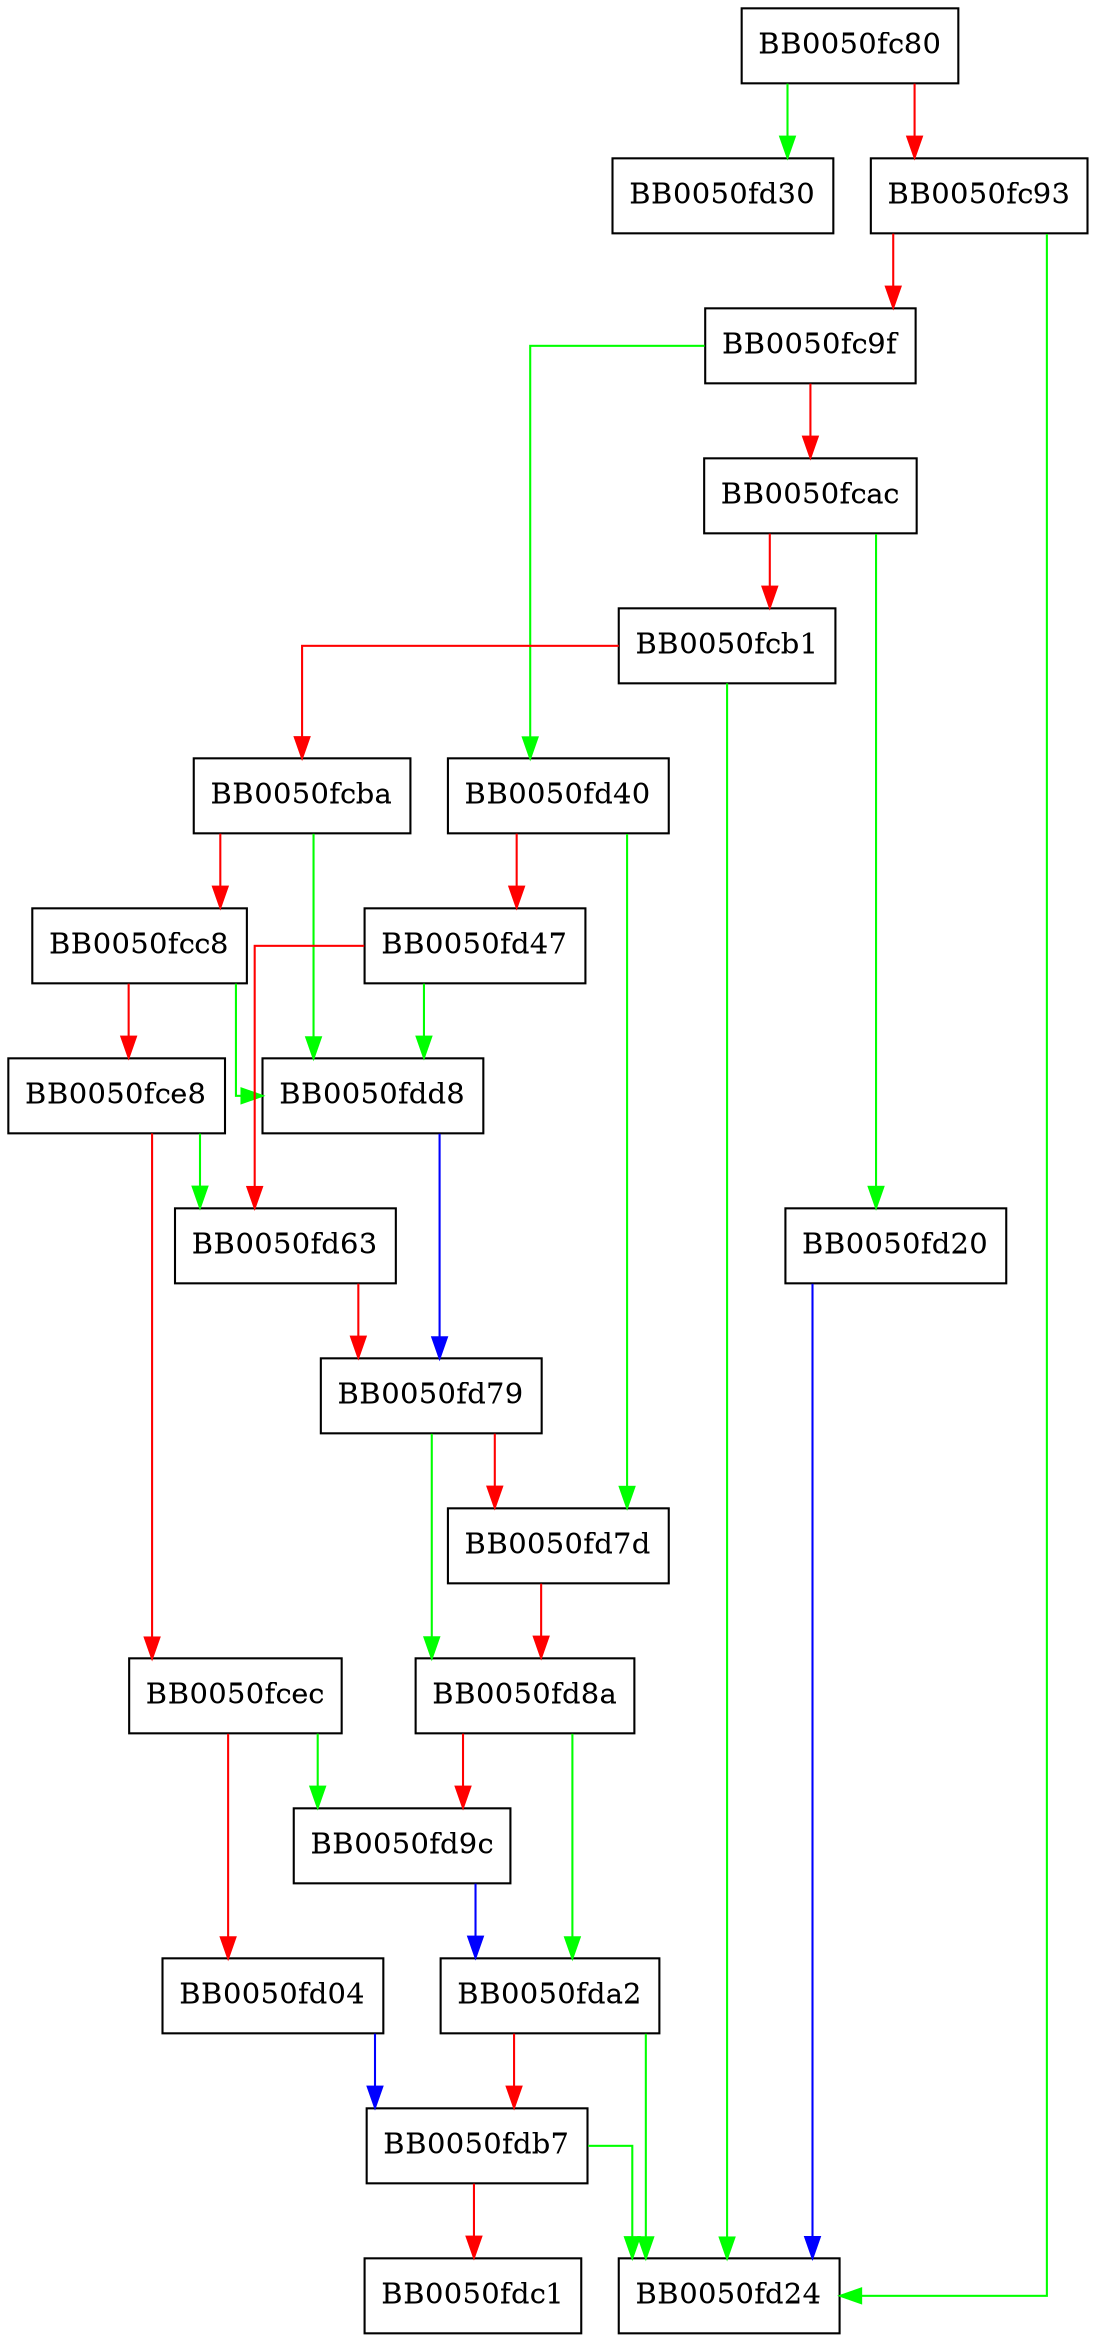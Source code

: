 digraph ossl_json_i64 {
  node [shape="box"];
  graph [splines=ortho];
  BB0050fc80 -> BB0050fd30 [color="green"];
  BB0050fc80 -> BB0050fc93 [color="red"];
  BB0050fc93 -> BB0050fd24 [color="green"];
  BB0050fc93 -> BB0050fc9f [color="red"];
  BB0050fc9f -> BB0050fd40 [color="green"];
  BB0050fc9f -> BB0050fcac [color="red"];
  BB0050fcac -> BB0050fd20 [color="green"];
  BB0050fcac -> BB0050fcb1 [color="red"];
  BB0050fcb1 -> BB0050fd24 [color="green"];
  BB0050fcb1 -> BB0050fcba [color="red"];
  BB0050fcba -> BB0050fdd8 [color="green"];
  BB0050fcba -> BB0050fcc8 [color="red"];
  BB0050fcc8 -> BB0050fdd8 [color="green"];
  BB0050fcc8 -> BB0050fce8 [color="red"];
  BB0050fce8 -> BB0050fd63 [color="green"];
  BB0050fce8 -> BB0050fcec [color="red"];
  BB0050fcec -> BB0050fd9c [color="green"];
  BB0050fcec -> BB0050fd04 [color="red"];
  BB0050fd04 -> BB0050fdb7 [color="blue"];
  BB0050fd20 -> BB0050fd24 [color="blue"];
  BB0050fd40 -> BB0050fd7d [color="green"];
  BB0050fd40 -> BB0050fd47 [color="red"];
  BB0050fd47 -> BB0050fdd8 [color="green"];
  BB0050fd47 -> BB0050fd63 [color="red"];
  BB0050fd63 -> BB0050fd79 [color="red"];
  BB0050fd79 -> BB0050fd8a [color="green"];
  BB0050fd79 -> BB0050fd7d [color="red"];
  BB0050fd7d -> BB0050fd8a [color="red"];
  BB0050fd8a -> BB0050fda2 [color="green"];
  BB0050fd8a -> BB0050fd9c [color="red"];
  BB0050fd9c -> BB0050fda2 [color="blue"];
  BB0050fda2 -> BB0050fd24 [color="green"];
  BB0050fda2 -> BB0050fdb7 [color="red"];
  BB0050fdb7 -> BB0050fd24 [color="green"];
  BB0050fdb7 -> BB0050fdc1 [color="red"];
  BB0050fdd8 -> BB0050fd79 [color="blue"];
}
